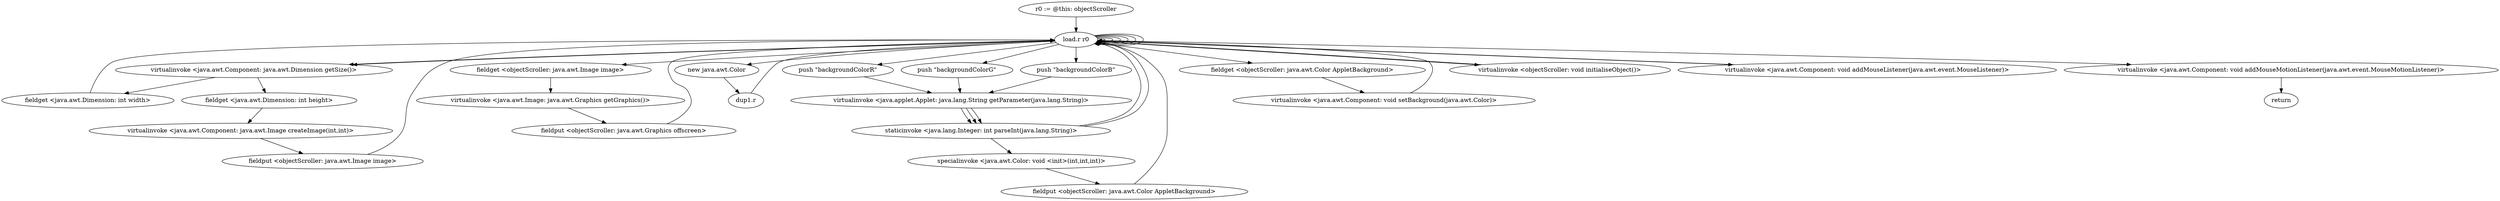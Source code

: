 digraph "" {
    "r0 := @this: objectScroller"
    "load.r r0"
    "r0 := @this: objectScroller"->"load.r r0";
    "load.r r0"->"load.r r0";
    "load.r r0"->"load.r r0";
    "virtualinvoke <java.awt.Component: java.awt.Dimension getSize()>"
    "load.r r0"->"virtualinvoke <java.awt.Component: java.awt.Dimension getSize()>";
    "fieldget <java.awt.Dimension: int width>"
    "virtualinvoke <java.awt.Component: java.awt.Dimension getSize()>"->"fieldget <java.awt.Dimension: int width>";
    "fieldget <java.awt.Dimension: int width>"->"load.r r0";
    "load.r r0"->"virtualinvoke <java.awt.Component: java.awt.Dimension getSize()>";
    "fieldget <java.awt.Dimension: int height>"
    "virtualinvoke <java.awt.Component: java.awt.Dimension getSize()>"->"fieldget <java.awt.Dimension: int height>";
    "virtualinvoke <java.awt.Component: java.awt.Image createImage(int,int)>"
    "fieldget <java.awt.Dimension: int height>"->"virtualinvoke <java.awt.Component: java.awt.Image createImage(int,int)>";
    "fieldput <objectScroller: java.awt.Image image>"
    "virtualinvoke <java.awt.Component: java.awt.Image createImage(int,int)>"->"fieldput <objectScroller: java.awt.Image image>";
    "fieldput <objectScroller: java.awt.Image image>"->"load.r r0";
    "load.r r0"->"load.r r0";
    "fieldget <objectScroller: java.awt.Image image>"
    "load.r r0"->"fieldget <objectScroller: java.awt.Image image>";
    "virtualinvoke <java.awt.Image: java.awt.Graphics getGraphics()>"
    "fieldget <objectScroller: java.awt.Image image>"->"virtualinvoke <java.awt.Image: java.awt.Graphics getGraphics()>";
    "fieldput <objectScroller: java.awt.Graphics offscreen>"
    "virtualinvoke <java.awt.Image: java.awt.Graphics getGraphics()>"->"fieldput <objectScroller: java.awt.Graphics offscreen>";
    "fieldput <objectScroller: java.awt.Graphics offscreen>"->"load.r r0";
    "new java.awt.Color"
    "load.r r0"->"new java.awt.Color";
    "dup1.r"
    "new java.awt.Color"->"dup1.r";
    "dup1.r"->"load.r r0";
    "push \"backgroundColorR\""
    "load.r r0"->"push \"backgroundColorR\"";
    "virtualinvoke <java.applet.Applet: java.lang.String getParameter(java.lang.String)>"
    "push \"backgroundColorR\""->"virtualinvoke <java.applet.Applet: java.lang.String getParameter(java.lang.String)>";
    "staticinvoke <java.lang.Integer: int parseInt(java.lang.String)>"
    "virtualinvoke <java.applet.Applet: java.lang.String getParameter(java.lang.String)>"->"staticinvoke <java.lang.Integer: int parseInt(java.lang.String)>";
    "staticinvoke <java.lang.Integer: int parseInt(java.lang.String)>"->"load.r r0";
    "push \"backgroundColorG\""
    "load.r r0"->"push \"backgroundColorG\"";
    "push \"backgroundColorG\""->"virtualinvoke <java.applet.Applet: java.lang.String getParameter(java.lang.String)>";
    "virtualinvoke <java.applet.Applet: java.lang.String getParameter(java.lang.String)>"->"staticinvoke <java.lang.Integer: int parseInt(java.lang.String)>";
    "staticinvoke <java.lang.Integer: int parseInt(java.lang.String)>"->"load.r r0";
    "push \"backgroundColorB\""
    "load.r r0"->"push \"backgroundColorB\"";
    "push \"backgroundColorB\""->"virtualinvoke <java.applet.Applet: java.lang.String getParameter(java.lang.String)>";
    "virtualinvoke <java.applet.Applet: java.lang.String getParameter(java.lang.String)>"->"staticinvoke <java.lang.Integer: int parseInt(java.lang.String)>";
    "specialinvoke <java.awt.Color: void <init>(int,int,int)>"
    "staticinvoke <java.lang.Integer: int parseInt(java.lang.String)>"->"specialinvoke <java.awt.Color: void <init>(int,int,int)>";
    "fieldput <objectScroller: java.awt.Color AppletBackground>"
    "specialinvoke <java.awt.Color: void <init>(int,int,int)>"->"fieldput <objectScroller: java.awt.Color AppletBackground>";
    "fieldput <objectScroller: java.awt.Color AppletBackground>"->"load.r r0";
    "load.r r0"->"load.r r0";
    "fieldget <objectScroller: java.awt.Color AppletBackground>"
    "load.r r0"->"fieldget <objectScroller: java.awt.Color AppletBackground>";
    "virtualinvoke <java.awt.Component: void setBackground(java.awt.Color)>"
    "fieldget <objectScroller: java.awt.Color AppletBackground>"->"virtualinvoke <java.awt.Component: void setBackground(java.awt.Color)>";
    "virtualinvoke <java.awt.Component: void setBackground(java.awt.Color)>"->"load.r r0";
    "virtualinvoke <objectScroller: void initialiseObject()>"
    "load.r r0"->"virtualinvoke <objectScroller: void initialiseObject()>";
    "virtualinvoke <objectScroller: void initialiseObject()>"->"load.r r0";
    "load.r r0"->"load.r r0";
    "virtualinvoke <java.awt.Component: void addMouseListener(java.awt.event.MouseListener)>"
    "load.r r0"->"virtualinvoke <java.awt.Component: void addMouseListener(java.awt.event.MouseListener)>";
    "virtualinvoke <java.awt.Component: void addMouseListener(java.awt.event.MouseListener)>"->"load.r r0";
    "load.r r0"->"load.r r0";
    "virtualinvoke <java.awt.Component: void addMouseMotionListener(java.awt.event.MouseMotionListener)>"
    "load.r r0"->"virtualinvoke <java.awt.Component: void addMouseMotionListener(java.awt.event.MouseMotionListener)>";
    "return"
    "virtualinvoke <java.awt.Component: void addMouseMotionListener(java.awt.event.MouseMotionListener)>"->"return";
}

